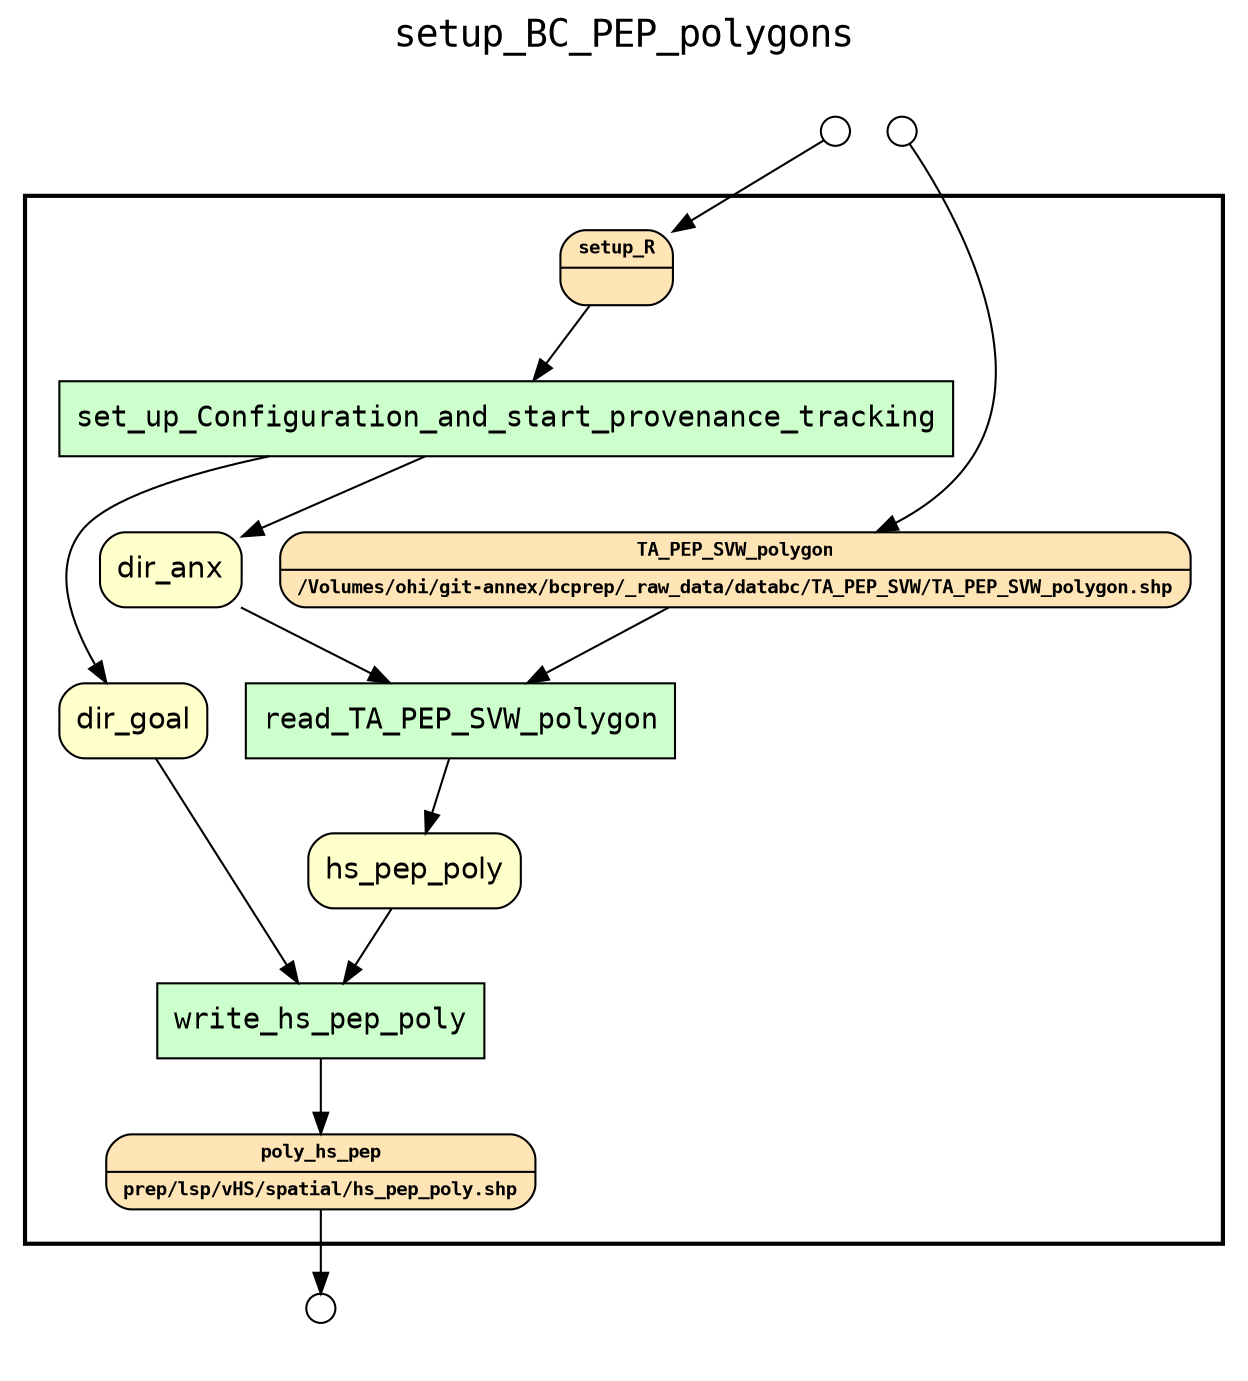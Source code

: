 
digraph yw_data_view {
rankdir=TB
fontname=Courier; fontsize=18; labelloc=t
label="setup_BC_PEP_polygons"
subgraph cluster_workflow { label=""; color=black; penwidth=2
subgraph cluster_workflow_inner { label=""; color=white
node[shape=box style="filled" fillcolor="#CCFFCC" peripheries=1 fontname=Courier]
read_TA_PEP_SVW_polygon
set_up_Configuration_and_start_provenance_tracking
write_hs_pep_poly
node[shape=box style="filled" fillcolor="#CCFFCC" peripheries=1 fontname=Courier]
node[shape=box style="rounded,filled" fillcolor="#FFFFCC" peripheries=1 fontname=Helvetica]
dir_anx
dir_goal
hs_pep_poly
node[shape=box style="rounded,filled" fillcolor="#FFE4B5" peripheries=1 fontname="Courier-Bold" fontsize=9]
setup_R[shape=record rankdir=LR label="{<f0> setup_R |<f1>}"]
TA_PEP_SVW_polygon[shape=record rankdir=LR label="{<f0> TA_PEP_SVW_polygon |<f1>/Volumes/ohi/git-annex/bcprep/_raw_data/databc/TA_PEP_SVW/TA_PEP_SVW_polygon.shp\l}"]
node[shape=box style="rounded,filled" fillcolor="#FFE4B5" peripheries=1 fontname="Courier-Bold" fontsize=9]
poly_hs_pep[shape=record rankdir=LR label="{<f0> poly_hs_pep |<f1>prep/lsp/vHS/spatial/hs_pep_poly.shp\l}"]
node[shape=box style="rounded,filled" fillcolor="#FFFFFF" peripheries=1 fontname=Helvetica]
}}
subgraph cluster_inflows { label=""; color=white; penwidth=2
subgraph cluster_inflows_inner { label=""; color=white
node[shape=circle fillcolor="#FFFFFF" peripheries=1 width=0.2]
setup_R_inflow [label=""]
TA_PEP_SVW_polygon_inflow [label=""]
}}
subgraph cluster_outflows { label=""; color=white; penwidth=2
subgraph cluster_outflows_inner { label=""; color=white
node[shape=circle fillcolor="#FFFFFF" peripheries=1 width=0.2]
poly_hs_pep_outflow [label=""]
}}
hs_pep_poly -> write_hs_pep_poly
TA_PEP_SVW_polygon -> read_TA_PEP_SVW_polygon
dir_goal -> write_hs_pep_poly
dir_anx -> read_TA_PEP_SVW_polygon
setup_R -> set_up_Configuration_and_start_provenance_tracking
set_up_Configuration_and_start_provenance_tracking -> dir_anx
set_up_Configuration_and_start_provenance_tracking -> dir_goal
read_TA_PEP_SVW_polygon -> hs_pep_poly
write_hs_pep_poly -> poly_hs_pep
setup_R_inflow -> setup_R
TA_PEP_SVW_polygon_inflow -> TA_PEP_SVW_polygon
poly_hs_pep -> poly_hs_pep_outflow
}

